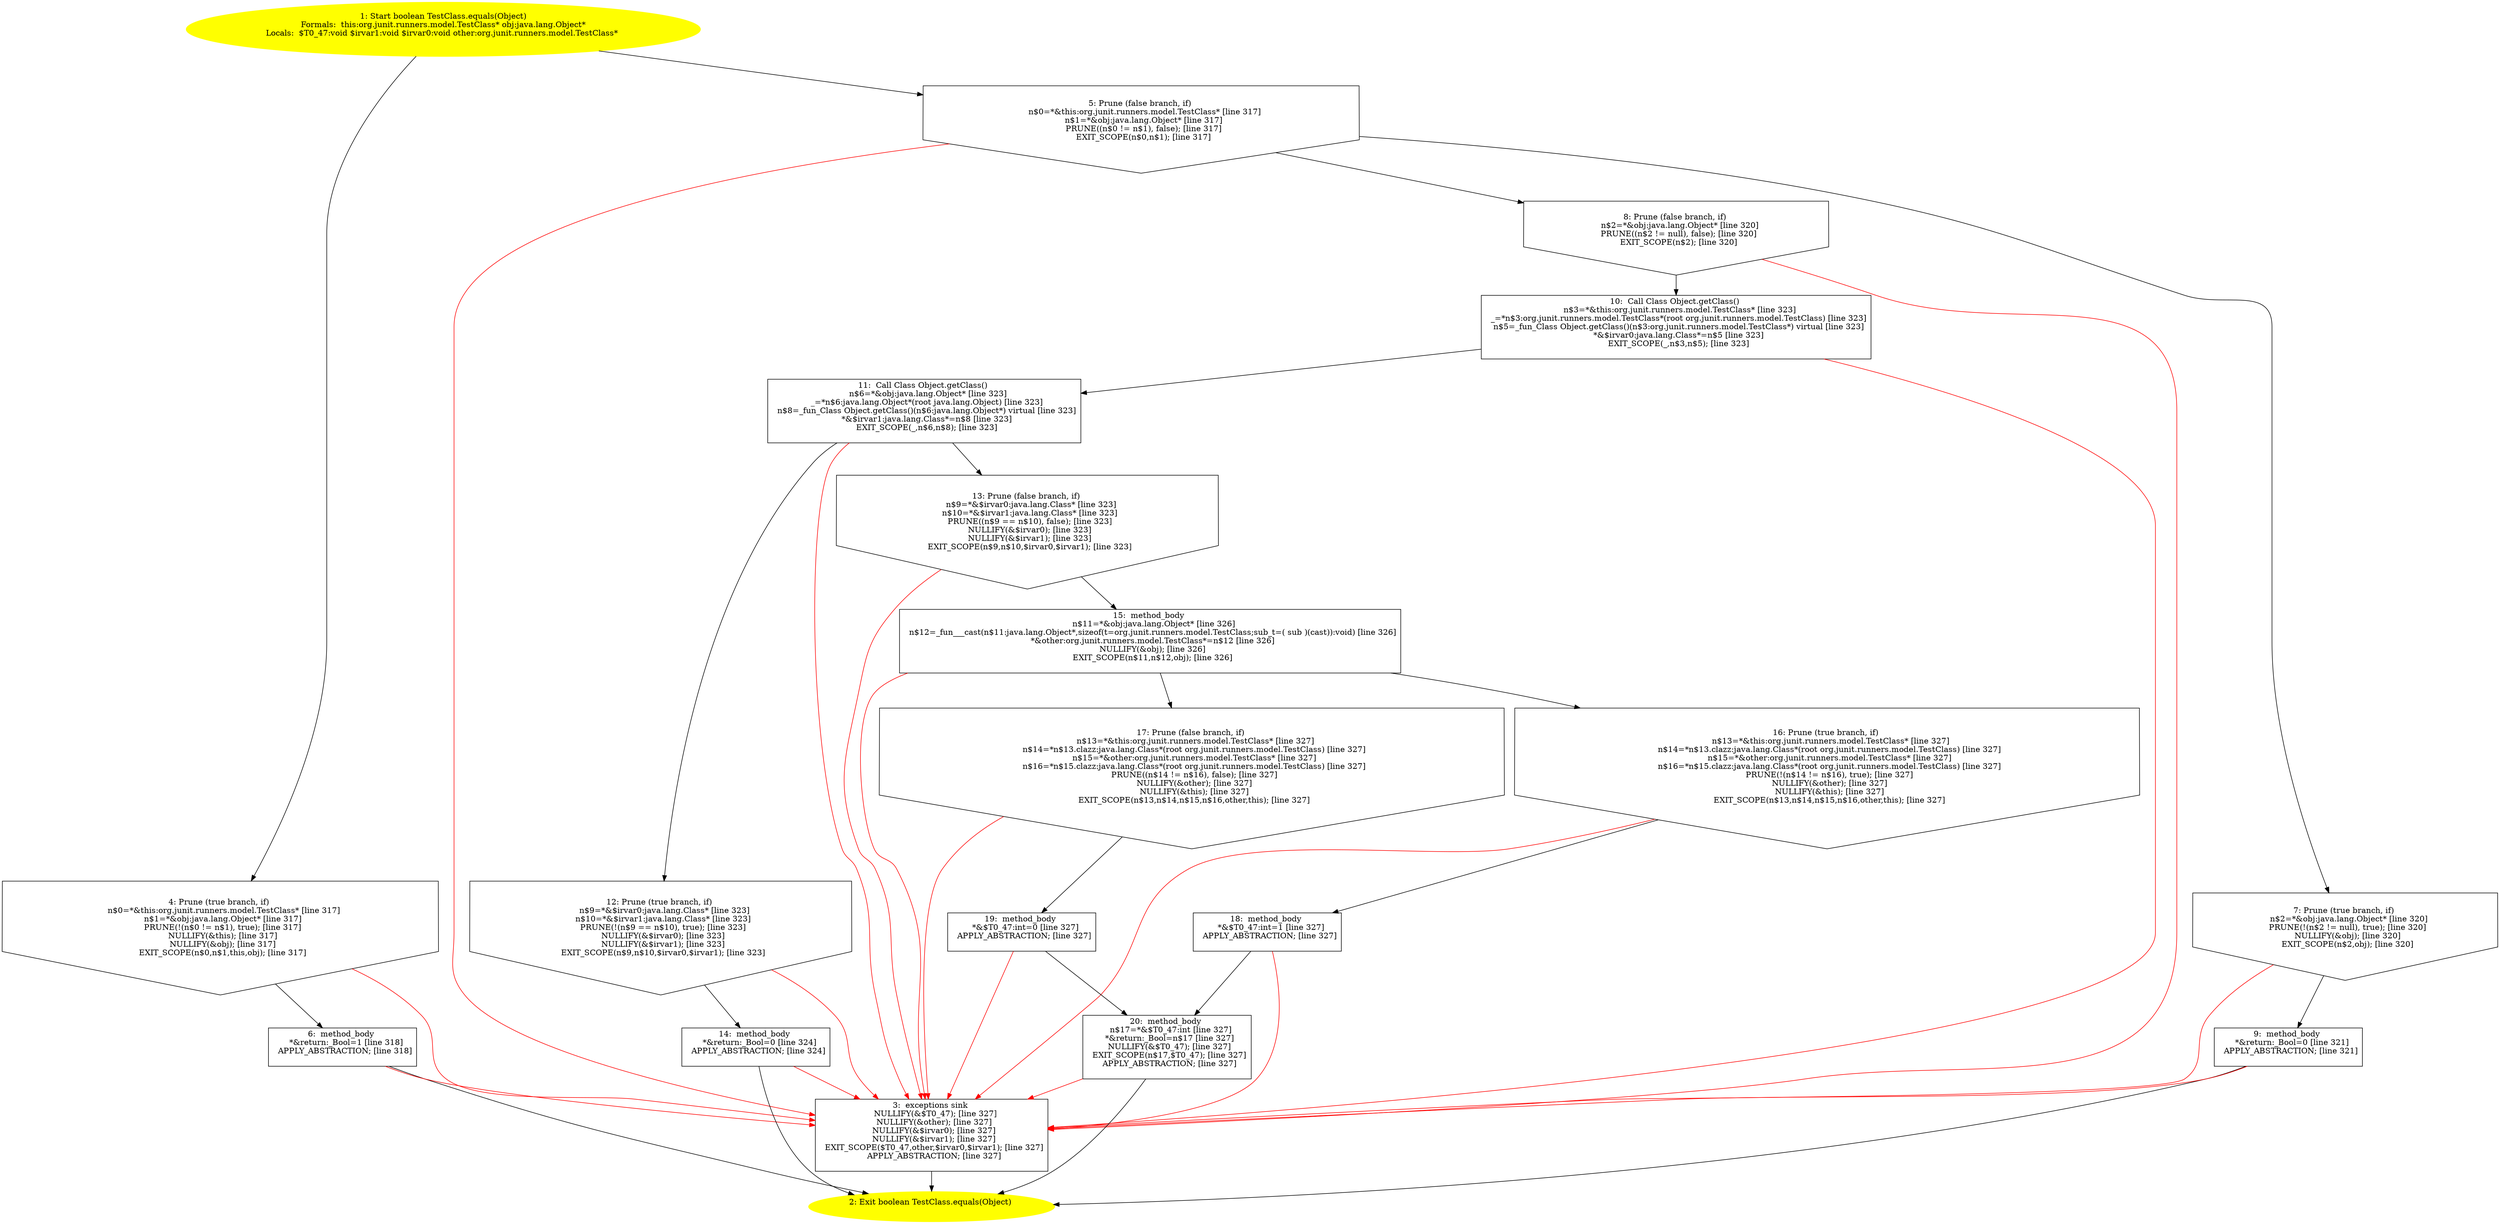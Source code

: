 /* @generated */
digraph cfg {
"org.junit.runners.model.TestClass.equals(java.lang.Object):boolean.7820704c130a643bcaae64f0dacac53c_1" [label="1: Start boolean TestClass.equals(Object)\nFormals:  this:org.junit.runners.model.TestClass* obj:java.lang.Object*\nLocals:  $T0_47:void $irvar1:void $irvar0:void other:org.junit.runners.model.TestClass* \n  " color=yellow style=filled]
	

	 "org.junit.runners.model.TestClass.equals(java.lang.Object):boolean.7820704c130a643bcaae64f0dacac53c_1" -> "org.junit.runners.model.TestClass.equals(java.lang.Object):boolean.7820704c130a643bcaae64f0dacac53c_4" ;
	 "org.junit.runners.model.TestClass.equals(java.lang.Object):boolean.7820704c130a643bcaae64f0dacac53c_1" -> "org.junit.runners.model.TestClass.equals(java.lang.Object):boolean.7820704c130a643bcaae64f0dacac53c_5" ;
"org.junit.runners.model.TestClass.equals(java.lang.Object):boolean.7820704c130a643bcaae64f0dacac53c_2" [label="2: Exit boolean TestClass.equals(Object) \n  " color=yellow style=filled]
	

"org.junit.runners.model.TestClass.equals(java.lang.Object):boolean.7820704c130a643bcaae64f0dacac53c_3" [label="3:  exceptions sink \n   NULLIFY(&$T0_47); [line 327]\n  NULLIFY(&other); [line 327]\n  NULLIFY(&$irvar0); [line 327]\n  NULLIFY(&$irvar1); [line 327]\n  EXIT_SCOPE($T0_47,other,$irvar0,$irvar1); [line 327]\n  APPLY_ABSTRACTION; [line 327]\n " shape="box"]
	

	 "org.junit.runners.model.TestClass.equals(java.lang.Object):boolean.7820704c130a643bcaae64f0dacac53c_3" -> "org.junit.runners.model.TestClass.equals(java.lang.Object):boolean.7820704c130a643bcaae64f0dacac53c_2" ;
"org.junit.runners.model.TestClass.equals(java.lang.Object):boolean.7820704c130a643bcaae64f0dacac53c_4" [label="4: Prune (true branch, if) \n   n$0=*&this:org.junit.runners.model.TestClass* [line 317]\n  n$1=*&obj:java.lang.Object* [line 317]\n  PRUNE(!(n$0 != n$1), true); [line 317]\n  NULLIFY(&this); [line 317]\n  NULLIFY(&obj); [line 317]\n  EXIT_SCOPE(n$0,n$1,this,obj); [line 317]\n " shape="invhouse"]
	

	 "org.junit.runners.model.TestClass.equals(java.lang.Object):boolean.7820704c130a643bcaae64f0dacac53c_4" -> "org.junit.runners.model.TestClass.equals(java.lang.Object):boolean.7820704c130a643bcaae64f0dacac53c_6" ;
	 "org.junit.runners.model.TestClass.equals(java.lang.Object):boolean.7820704c130a643bcaae64f0dacac53c_4" -> "org.junit.runners.model.TestClass.equals(java.lang.Object):boolean.7820704c130a643bcaae64f0dacac53c_3" [color="red" ];
"org.junit.runners.model.TestClass.equals(java.lang.Object):boolean.7820704c130a643bcaae64f0dacac53c_5" [label="5: Prune (false branch, if) \n   n$0=*&this:org.junit.runners.model.TestClass* [line 317]\n  n$1=*&obj:java.lang.Object* [line 317]\n  PRUNE((n$0 != n$1), false); [line 317]\n  EXIT_SCOPE(n$0,n$1); [line 317]\n " shape="invhouse"]
	

	 "org.junit.runners.model.TestClass.equals(java.lang.Object):boolean.7820704c130a643bcaae64f0dacac53c_5" -> "org.junit.runners.model.TestClass.equals(java.lang.Object):boolean.7820704c130a643bcaae64f0dacac53c_7" ;
	 "org.junit.runners.model.TestClass.equals(java.lang.Object):boolean.7820704c130a643bcaae64f0dacac53c_5" -> "org.junit.runners.model.TestClass.equals(java.lang.Object):boolean.7820704c130a643bcaae64f0dacac53c_8" ;
	 "org.junit.runners.model.TestClass.equals(java.lang.Object):boolean.7820704c130a643bcaae64f0dacac53c_5" -> "org.junit.runners.model.TestClass.equals(java.lang.Object):boolean.7820704c130a643bcaae64f0dacac53c_3" [color="red" ];
"org.junit.runners.model.TestClass.equals(java.lang.Object):boolean.7820704c130a643bcaae64f0dacac53c_6" [label="6:  method_body \n   *&return:_Bool=1 [line 318]\n  APPLY_ABSTRACTION; [line 318]\n " shape="box"]
	

	 "org.junit.runners.model.TestClass.equals(java.lang.Object):boolean.7820704c130a643bcaae64f0dacac53c_6" -> "org.junit.runners.model.TestClass.equals(java.lang.Object):boolean.7820704c130a643bcaae64f0dacac53c_2" ;
	 "org.junit.runners.model.TestClass.equals(java.lang.Object):boolean.7820704c130a643bcaae64f0dacac53c_6" -> "org.junit.runners.model.TestClass.equals(java.lang.Object):boolean.7820704c130a643bcaae64f0dacac53c_3" [color="red" ];
"org.junit.runners.model.TestClass.equals(java.lang.Object):boolean.7820704c130a643bcaae64f0dacac53c_7" [label="7: Prune (true branch, if) \n   n$2=*&obj:java.lang.Object* [line 320]\n  PRUNE(!(n$2 != null), true); [line 320]\n  NULLIFY(&obj); [line 320]\n  EXIT_SCOPE(n$2,obj); [line 320]\n " shape="invhouse"]
	

	 "org.junit.runners.model.TestClass.equals(java.lang.Object):boolean.7820704c130a643bcaae64f0dacac53c_7" -> "org.junit.runners.model.TestClass.equals(java.lang.Object):boolean.7820704c130a643bcaae64f0dacac53c_9" ;
	 "org.junit.runners.model.TestClass.equals(java.lang.Object):boolean.7820704c130a643bcaae64f0dacac53c_7" -> "org.junit.runners.model.TestClass.equals(java.lang.Object):boolean.7820704c130a643bcaae64f0dacac53c_3" [color="red" ];
"org.junit.runners.model.TestClass.equals(java.lang.Object):boolean.7820704c130a643bcaae64f0dacac53c_8" [label="8: Prune (false branch, if) \n   n$2=*&obj:java.lang.Object* [line 320]\n  PRUNE((n$2 != null), false); [line 320]\n  EXIT_SCOPE(n$2); [line 320]\n " shape="invhouse"]
	

	 "org.junit.runners.model.TestClass.equals(java.lang.Object):boolean.7820704c130a643bcaae64f0dacac53c_8" -> "org.junit.runners.model.TestClass.equals(java.lang.Object):boolean.7820704c130a643bcaae64f0dacac53c_10" ;
	 "org.junit.runners.model.TestClass.equals(java.lang.Object):boolean.7820704c130a643bcaae64f0dacac53c_8" -> "org.junit.runners.model.TestClass.equals(java.lang.Object):boolean.7820704c130a643bcaae64f0dacac53c_3" [color="red" ];
"org.junit.runners.model.TestClass.equals(java.lang.Object):boolean.7820704c130a643bcaae64f0dacac53c_9" [label="9:  method_body \n   *&return:_Bool=0 [line 321]\n  APPLY_ABSTRACTION; [line 321]\n " shape="box"]
	

	 "org.junit.runners.model.TestClass.equals(java.lang.Object):boolean.7820704c130a643bcaae64f0dacac53c_9" -> "org.junit.runners.model.TestClass.equals(java.lang.Object):boolean.7820704c130a643bcaae64f0dacac53c_2" ;
	 "org.junit.runners.model.TestClass.equals(java.lang.Object):boolean.7820704c130a643bcaae64f0dacac53c_9" -> "org.junit.runners.model.TestClass.equals(java.lang.Object):boolean.7820704c130a643bcaae64f0dacac53c_3" [color="red" ];
"org.junit.runners.model.TestClass.equals(java.lang.Object):boolean.7820704c130a643bcaae64f0dacac53c_10" [label="10:  Call Class Object.getClass() \n   n$3=*&this:org.junit.runners.model.TestClass* [line 323]\n  _=*n$3:org.junit.runners.model.TestClass*(root org.junit.runners.model.TestClass) [line 323]\n  n$5=_fun_Class Object.getClass()(n$3:org.junit.runners.model.TestClass*) virtual [line 323]\n  *&$irvar0:java.lang.Class*=n$5 [line 323]\n  EXIT_SCOPE(_,n$3,n$5); [line 323]\n " shape="box"]
	

	 "org.junit.runners.model.TestClass.equals(java.lang.Object):boolean.7820704c130a643bcaae64f0dacac53c_10" -> "org.junit.runners.model.TestClass.equals(java.lang.Object):boolean.7820704c130a643bcaae64f0dacac53c_11" ;
	 "org.junit.runners.model.TestClass.equals(java.lang.Object):boolean.7820704c130a643bcaae64f0dacac53c_10" -> "org.junit.runners.model.TestClass.equals(java.lang.Object):boolean.7820704c130a643bcaae64f0dacac53c_3" [color="red" ];
"org.junit.runners.model.TestClass.equals(java.lang.Object):boolean.7820704c130a643bcaae64f0dacac53c_11" [label="11:  Call Class Object.getClass() \n   n$6=*&obj:java.lang.Object* [line 323]\n  _=*n$6:java.lang.Object*(root java.lang.Object) [line 323]\n  n$8=_fun_Class Object.getClass()(n$6:java.lang.Object*) virtual [line 323]\n  *&$irvar1:java.lang.Class*=n$8 [line 323]\n  EXIT_SCOPE(_,n$6,n$8); [line 323]\n " shape="box"]
	

	 "org.junit.runners.model.TestClass.equals(java.lang.Object):boolean.7820704c130a643bcaae64f0dacac53c_11" -> "org.junit.runners.model.TestClass.equals(java.lang.Object):boolean.7820704c130a643bcaae64f0dacac53c_12" ;
	 "org.junit.runners.model.TestClass.equals(java.lang.Object):boolean.7820704c130a643bcaae64f0dacac53c_11" -> "org.junit.runners.model.TestClass.equals(java.lang.Object):boolean.7820704c130a643bcaae64f0dacac53c_13" ;
	 "org.junit.runners.model.TestClass.equals(java.lang.Object):boolean.7820704c130a643bcaae64f0dacac53c_11" -> "org.junit.runners.model.TestClass.equals(java.lang.Object):boolean.7820704c130a643bcaae64f0dacac53c_3" [color="red" ];
"org.junit.runners.model.TestClass.equals(java.lang.Object):boolean.7820704c130a643bcaae64f0dacac53c_12" [label="12: Prune (true branch, if) \n   n$9=*&$irvar0:java.lang.Class* [line 323]\n  n$10=*&$irvar1:java.lang.Class* [line 323]\n  PRUNE(!(n$9 == n$10), true); [line 323]\n  NULLIFY(&$irvar0); [line 323]\n  NULLIFY(&$irvar1); [line 323]\n  EXIT_SCOPE(n$9,n$10,$irvar0,$irvar1); [line 323]\n " shape="invhouse"]
	

	 "org.junit.runners.model.TestClass.equals(java.lang.Object):boolean.7820704c130a643bcaae64f0dacac53c_12" -> "org.junit.runners.model.TestClass.equals(java.lang.Object):boolean.7820704c130a643bcaae64f0dacac53c_14" ;
	 "org.junit.runners.model.TestClass.equals(java.lang.Object):boolean.7820704c130a643bcaae64f0dacac53c_12" -> "org.junit.runners.model.TestClass.equals(java.lang.Object):boolean.7820704c130a643bcaae64f0dacac53c_3" [color="red" ];
"org.junit.runners.model.TestClass.equals(java.lang.Object):boolean.7820704c130a643bcaae64f0dacac53c_13" [label="13: Prune (false branch, if) \n   n$9=*&$irvar0:java.lang.Class* [line 323]\n  n$10=*&$irvar1:java.lang.Class* [line 323]\n  PRUNE((n$9 == n$10), false); [line 323]\n  NULLIFY(&$irvar0); [line 323]\n  NULLIFY(&$irvar1); [line 323]\n  EXIT_SCOPE(n$9,n$10,$irvar0,$irvar1); [line 323]\n " shape="invhouse"]
	

	 "org.junit.runners.model.TestClass.equals(java.lang.Object):boolean.7820704c130a643bcaae64f0dacac53c_13" -> "org.junit.runners.model.TestClass.equals(java.lang.Object):boolean.7820704c130a643bcaae64f0dacac53c_15" ;
	 "org.junit.runners.model.TestClass.equals(java.lang.Object):boolean.7820704c130a643bcaae64f0dacac53c_13" -> "org.junit.runners.model.TestClass.equals(java.lang.Object):boolean.7820704c130a643bcaae64f0dacac53c_3" [color="red" ];
"org.junit.runners.model.TestClass.equals(java.lang.Object):boolean.7820704c130a643bcaae64f0dacac53c_14" [label="14:  method_body \n   *&return:_Bool=0 [line 324]\n  APPLY_ABSTRACTION; [line 324]\n " shape="box"]
	

	 "org.junit.runners.model.TestClass.equals(java.lang.Object):boolean.7820704c130a643bcaae64f0dacac53c_14" -> "org.junit.runners.model.TestClass.equals(java.lang.Object):boolean.7820704c130a643bcaae64f0dacac53c_2" ;
	 "org.junit.runners.model.TestClass.equals(java.lang.Object):boolean.7820704c130a643bcaae64f0dacac53c_14" -> "org.junit.runners.model.TestClass.equals(java.lang.Object):boolean.7820704c130a643bcaae64f0dacac53c_3" [color="red" ];
"org.junit.runners.model.TestClass.equals(java.lang.Object):boolean.7820704c130a643bcaae64f0dacac53c_15" [label="15:  method_body \n   n$11=*&obj:java.lang.Object* [line 326]\n  n$12=_fun___cast(n$11:java.lang.Object*,sizeof(t=org.junit.runners.model.TestClass;sub_t=( sub )(cast)):void) [line 326]\n  *&other:org.junit.runners.model.TestClass*=n$12 [line 326]\n  NULLIFY(&obj); [line 326]\n  EXIT_SCOPE(n$11,n$12,obj); [line 326]\n " shape="box"]
	

	 "org.junit.runners.model.TestClass.equals(java.lang.Object):boolean.7820704c130a643bcaae64f0dacac53c_15" -> "org.junit.runners.model.TestClass.equals(java.lang.Object):boolean.7820704c130a643bcaae64f0dacac53c_16" ;
	 "org.junit.runners.model.TestClass.equals(java.lang.Object):boolean.7820704c130a643bcaae64f0dacac53c_15" -> "org.junit.runners.model.TestClass.equals(java.lang.Object):boolean.7820704c130a643bcaae64f0dacac53c_17" ;
	 "org.junit.runners.model.TestClass.equals(java.lang.Object):boolean.7820704c130a643bcaae64f0dacac53c_15" -> "org.junit.runners.model.TestClass.equals(java.lang.Object):boolean.7820704c130a643bcaae64f0dacac53c_3" [color="red" ];
"org.junit.runners.model.TestClass.equals(java.lang.Object):boolean.7820704c130a643bcaae64f0dacac53c_16" [label="16: Prune (true branch, if) \n   n$13=*&this:org.junit.runners.model.TestClass* [line 327]\n  n$14=*n$13.clazz:java.lang.Class*(root org.junit.runners.model.TestClass) [line 327]\n  n$15=*&other:org.junit.runners.model.TestClass* [line 327]\n  n$16=*n$15.clazz:java.lang.Class*(root org.junit.runners.model.TestClass) [line 327]\n  PRUNE(!(n$14 != n$16), true); [line 327]\n  NULLIFY(&other); [line 327]\n  NULLIFY(&this); [line 327]\n  EXIT_SCOPE(n$13,n$14,n$15,n$16,other,this); [line 327]\n " shape="invhouse"]
	

	 "org.junit.runners.model.TestClass.equals(java.lang.Object):boolean.7820704c130a643bcaae64f0dacac53c_16" -> "org.junit.runners.model.TestClass.equals(java.lang.Object):boolean.7820704c130a643bcaae64f0dacac53c_18" ;
	 "org.junit.runners.model.TestClass.equals(java.lang.Object):boolean.7820704c130a643bcaae64f0dacac53c_16" -> "org.junit.runners.model.TestClass.equals(java.lang.Object):boolean.7820704c130a643bcaae64f0dacac53c_3" [color="red" ];
"org.junit.runners.model.TestClass.equals(java.lang.Object):boolean.7820704c130a643bcaae64f0dacac53c_17" [label="17: Prune (false branch, if) \n   n$13=*&this:org.junit.runners.model.TestClass* [line 327]\n  n$14=*n$13.clazz:java.lang.Class*(root org.junit.runners.model.TestClass) [line 327]\n  n$15=*&other:org.junit.runners.model.TestClass* [line 327]\n  n$16=*n$15.clazz:java.lang.Class*(root org.junit.runners.model.TestClass) [line 327]\n  PRUNE((n$14 != n$16), false); [line 327]\n  NULLIFY(&other); [line 327]\n  NULLIFY(&this); [line 327]\n  EXIT_SCOPE(n$13,n$14,n$15,n$16,other,this); [line 327]\n " shape="invhouse"]
	

	 "org.junit.runners.model.TestClass.equals(java.lang.Object):boolean.7820704c130a643bcaae64f0dacac53c_17" -> "org.junit.runners.model.TestClass.equals(java.lang.Object):boolean.7820704c130a643bcaae64f0dacac53c_19" ;
	 "org.junit.runners.model.TestClass.equals(java.lang.Object):boolean.7820704c130a643bcaae64f0dacac53c_17" -> "org.junit.runners.model.TestClass.equals(java.lang.Object):boolean.7820704c130a643bcaae64f0dacac53c_3" [color="red" ];
"org.junit.runners.model.TestClass.equals(java.lang.Object):boolean.7820704c130a643bcaae64f0dacac53c_18" [label="18:  method_body \n   *&$T0_47:int=1 [line 327]\n  APPLY_ABSTRACTION; [line 327]\n " shape="box"]
	

	 "org.junit.runners.model.TestClass.equals(java.lang.Object):boolean.7820704c130a643bcaae64f0dacac53c_18" -> "org.junit.runners.model.TestClass.equals(java.lang.Object):boolean.7820704c130a643bcaae64f0dacac53c_20" ;
	 "org.junit.runners.model.TestClass.equals(java.lang.Object):boolean.7820704c130a643bcaae64f0dacac53c_18" -> "org.junit.runners.model.TestClass.equals(java.lang.Object):boolean.7820704c130a643bcaae64f0dacac53c_3" [color="red" ];
"org.junit.runners.model.TestClass.equals(java.lang.Object):boolean.7820704c130a643bcaae64f0dacac53c_19" [label="19:  method_body \n   *&$T0_47:int=0 [line 327]\n  APPLY_ABSTRACTION; [line 327]\n " shape="box"]
	

	 "org.junit.runners.model.TestClass.equals(java.lang.Object):boolean.7820704c130a643bcaae64f0dacac53c_19" -> "org.junit.runners.model.TestClass.equals(java.lang.Object):boolean.7820704c130a643bcaae64f0dacac53c_20" ;
	 "org.junit.runners.model.TestClass.equals(java.lang.Object):boolean.7820704c130a643bcaae64f0dacac53c_19" -> "org.junit.runners.model.TestClass.equals(java.lang.Object):boolean.7820704c130a643bcaae64f0dacac53c_3" [color="red" ];
"org.junit.runners.model.TestClass.equals(java.lang.Object):boolean.7820704c130a643bcaae64f0dacac53c_20" [label="20:  method_body \n   n$17=*&$T0_47:int [line 327]\n  *&return:_Bool=n$17 [line 327]\n  NULLIFY(&$T0_47); [line 327]\n  EXIT_SCOPE(n$17,$T0_47); [line 327]\n  APPLY_ABSTRACTION; [line 327]\n " shape="box"]
	

	 "org.junit.runners.model.TestClass.equals(java.lang.Object):boolean.7820704c130a643bcaae64f0dacac53c_20" -> "org.junit.runners.model.TestClass.equals(java.lang.Object):boolean.7820704c130a643bcaae64f0dacac53c_2" ;
	 "org.junit.runners.model.TestClass.equals(java.lang.Object):boolean.7820704c130a643bcaae64f0dacac53c_20" -> "org.junit.runners.model.TestClass.equals(java.lang.Object):boolean.7820704c130a643bcaae64f0dacac53c_3" [color="red" ];
}
